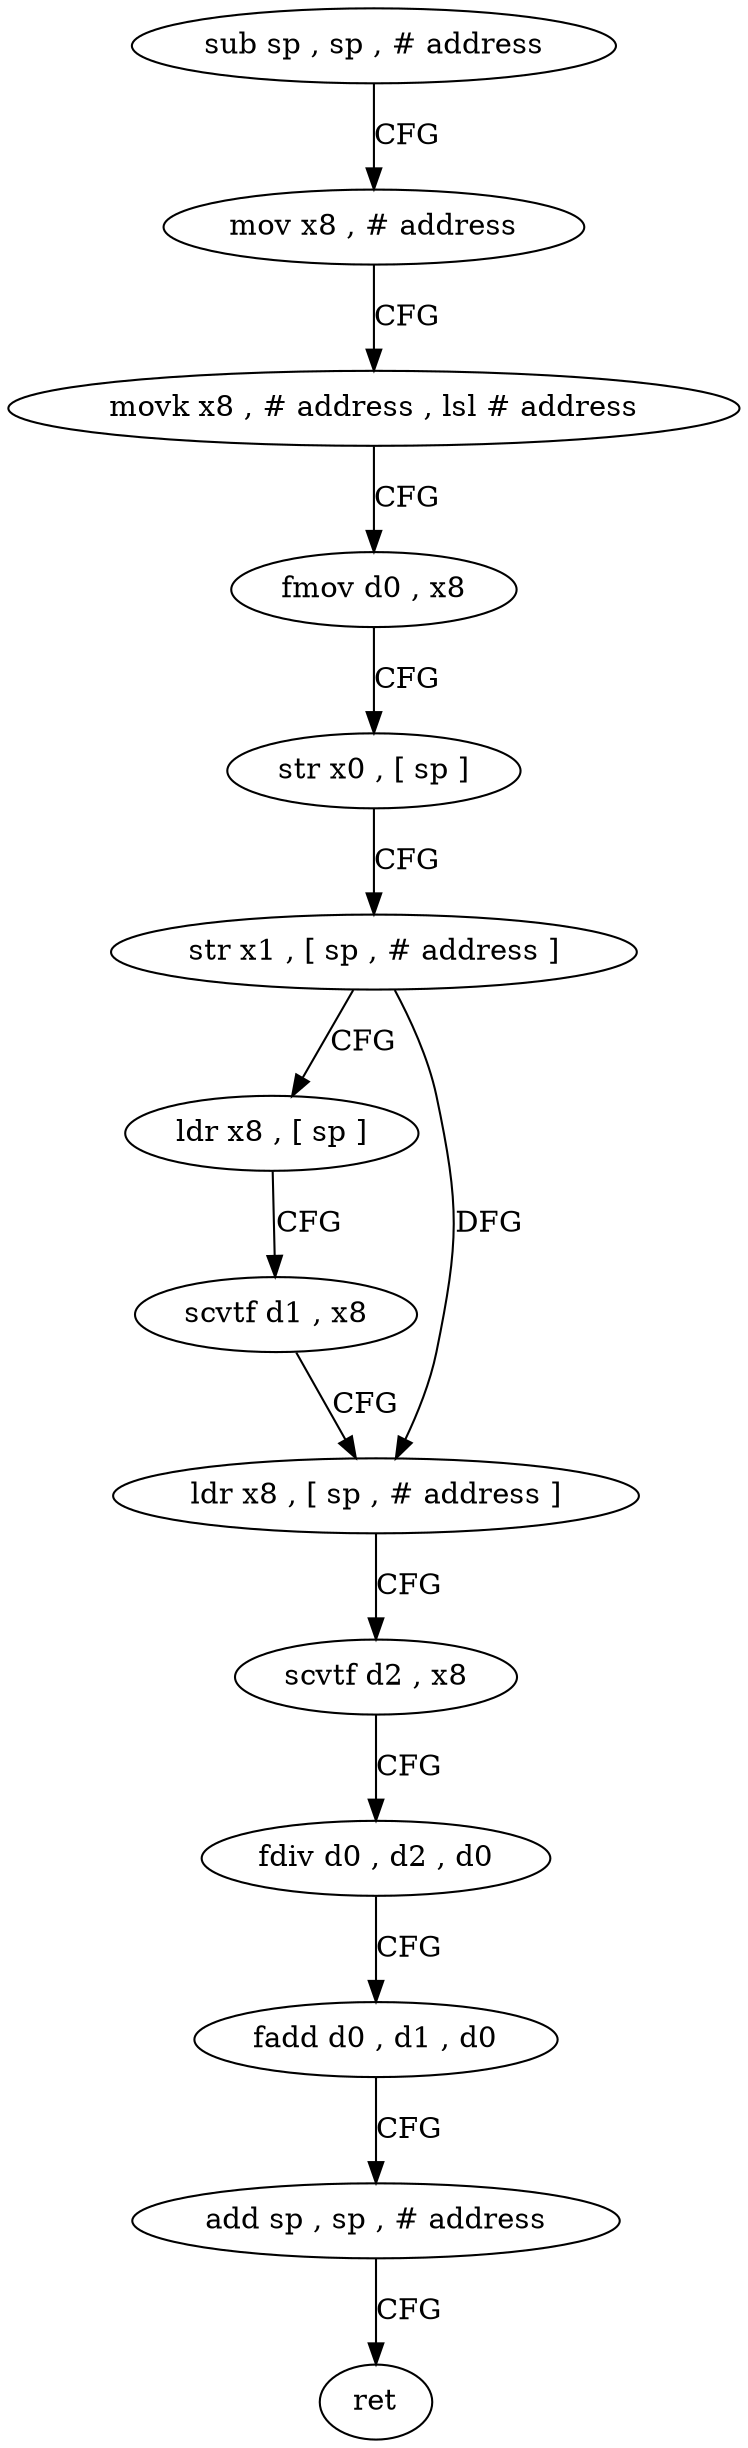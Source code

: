 digraph "func" {
"4224668" [label = "sub sp , sp , # address" ]
"4224672" [label = "mov x8 , # address" ]
"4224676" [label = "movk x8 , # address , lsl # address" ]
"4224680" [label = "fmov d0 , x8" ]
"4224684" [label = "str x0 , [ sp ]" ]
"4224688" [label = "str x1 , [ sp , # address ]" ]
"4224692" [label = "ldr x8 , [ sp ]" ]
"4224696" [label = "scvtf d1 , x8" ]
"4224700" [label = "ldr x8 , [ sp , # address ]" ]
"4224704" [label = "scvtf d2 , x8" ]
"4224708" [label = "fdiv d0 , d2 , d0" ]
"4224712" [label = "fadd d0 , d1 , d0" ]
"4224716" [label = "add sp , sp , # address" ]
"4224720" [label = "ret" ]
"4224668" -> "4224672" [ label = "CFG" ]
"4224672" -> "4224676" [ label = "CFG" ]
"4224676" -> "4224680" [ label = "CFG" ]
"4224680" -> "4224684" [ label = "CFG" ]
"4224684" -> "4224688" [ label = "CFG" ]
"4224688" -> "4224692" [ label = "CFG" ]
"4224688" -> "4224700" [ label = "DFG" ]
"4224692" -> "4224696" [ label = "CFG" ]
"4224696" -> "4224700" [ label = "CFG" ]
"4224700" -> "4224704" [ label = "CFG" ]
"4224704" -> "4224708" [ label = "CFG" ]
"4224708" -> "4224712" [ label = "CFG" ]
"4224712" -> "4224716" [ label = "CFG" ]
"4224716" -> "4224720" [ label = "CFG" ]
}
